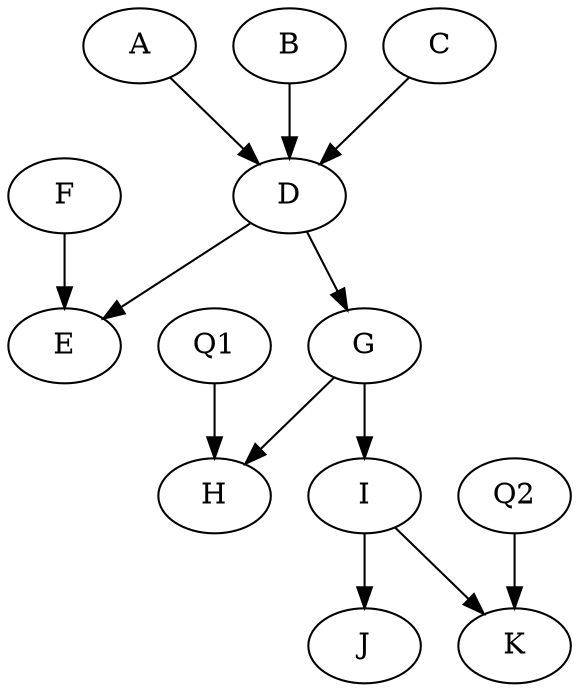 strict digraph  {
	A -> D;
	B -> D;
	C -> D;
	F -> E;
	D -> E;
	D -> G;
	Q1 -> H;
	G -> H;
	G -> I;
	I -> J;
	I -> K;
	Q2 -> K;
}